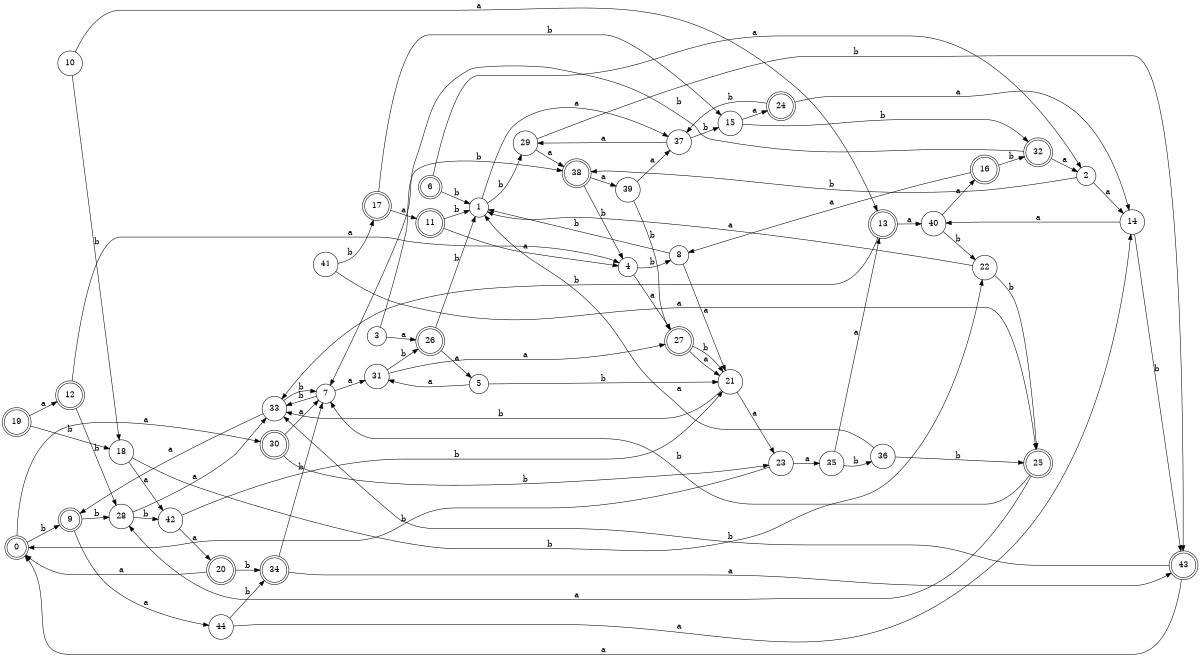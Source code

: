 digraph n36_10 {
__start0 [label="" shape="none"];

rankdir=LR;
size="8,5";

s0 [style="rounded,filled", color="black", fillcolor="white" shape="doublecircle", label="0"];
s1 [style="filled", color="black", fillcolor="white" shape="circle", label="1"];
s2 [style="filled", color="black", fillcolor="white" shape="circle", label="2"];
s3 [style="filled", color="black", fillcolor="white" shape="circle", label="3"];
s4 [style="filled", color="black", fillcolor="white" shape="circle", label="4"];
s5 [style="filled", color="black", fillcolor="white" shape="circle", label="5"];
s6 [style="rounded,filled", color="black", fillcolor="white" shape="doublecircle", label="6"];
s7 [style="filled", color="black", fillcolor="white" shape="circle", label="7"];
s8 [style="filled", color="black", fillcolor="white" shape="circle", label="8"];
s9 [style="rounded,filled", color="black", fillcolor="white" shape="doublecircle", label="9"];
s10 [style="filled", color="black", fillcolor="white" shape="circle", label="10"];
s11 [style="rounded,filled", color="black", fillcolor="white" shape="doublecircle", label="11"];
s12 [style="rounded,filled", color="black", fillcolor="white" shape="doublecircle", label="12"];
s13 [style="rounded,filled", color="black", fillcolor="white" shape="doublecircle", label="13"];
s14 [style="filled", color="black", fillcolor="white" shape="circle", label="14"];
s15 [style="filled", color="black", fillcolor="white" shape="circle", label="15"];
s16 [style="rounded,filled", color="black", fillcolor="white" shape="doublecircle", label="16"];
s17 [style="rounded,filled", color="black", fillcolor="white" shape="doublecircle", label="17"];
s18 [style="filled", color="black", fillcolor="white" shape="circle", label="18"];
s19 [style="rounded,filled", color="black", fillcolor="white" shape="doublecircle", label="19"];
s20 [style="rounded,filled", color="black", fillcolor="white" shape="doublecircle", label="20"];
s21 [style="filled", color="black", fillcolor="white" shape="circle", label="21"];
s22 [style="filled", color="black", fillcolor="white" shape="circle", label="22"];
s23 [style="filled", color="black", fillcolor="white" shape="circle", label="23"];
s24 [style="rounded,filled", color="black", fillcolor="white" shape="doublecircle", label="24"];
s25 [style="rounded,filled", color="black", fillcolor="white" shape="doublecircle", label="25"];
s26 [style="rounded,filled", color="black", fillcolor="white" shape="doublecircle", label="26"];
s27 [style="rounded,filled", color="black", fillcolor="white" shape="doublecircle", label="27"];
s28 [style="filled", color="black", fillcolor="white" shape="circle", label="28"];
s29 [style="filled", color="black", fillcolor="white" shape="circle", label="29"];
s30 [style="rounded,filled", color="black", fillcolor="white" shape="doublecircle", label="30"];
s31 [style="filled", color="black", fillcolor="white" shape="circle", label="31"];
s32 [style="rounded,filled", color="black", fillcolor="white" shape="doublecircle", label="32"];
s33 [style="filled", color="black", fillcolor="white" shape="circle", label="33"];
s34 [style="rounded,filled", color="black", fillcolor="white" shape="doublecircle", label="34"];
s35 [style="filled", color="black", fillcolor="white" shape="circle", label="35"];
s36 [style="filled", color="black", fillcolor="white" shape="circle", label="36"];
s37 [style="filled", color="black", fillcolor="white" shape="circle", label="37"];
s38 [style="rounded,filled", color="black", fillcolor="white" shape="doublecircle", label="38"];
s39 [style="filled", color="black", fillcolor="white" shape="circle", label="39"];
s40 [style="filled", color="black", fillcolor="white" shape="circle", label="40"];
s41 [style="filled", color="black", fillcolor="white" shape="circle", label="41"];
s42 [style="filled", color="black", fillcolor="white" shape="circle", label="42"];
s43 [style="rounded,filled", color="black", fillcolor="white" shape="doublecircle", label="43"];
s44 [style="filled", color="black", fillcolor="white" shape="circle", label="44"];
s0 -> s30 [label="a"];
s0 -> s9 [label="b"];
s1 -> s37 [label="a"];
s1 -> s29 [label="b"];
s2 -> s14 [label="a"];
s2 -> s38 [label="b"];
s3 -> s26 [label="a"];
s3 -> s38 [label="b"];
s4 -> s27 [label="a"];
s4 -> s8 [label="b"];
s5 -> s31 [label="a"];
s5 -> s21 [label="b"];
s6 -> s2 [label="a"];
s6 -> s1 [label="b"];
s7 -> s31 [label="a"];
s7 -> s33 [label="b"];
s8 -> s21 [label="a"];
s8 -> s1 [label="b"];
s9 -> s44 [label="a"];
s9 -> s28 [label="b"];
s10 -> s13 [label="a"];
s10 -> s18 [label="b"];
s11 -> s4 [label="a"];
s11 -> s1 [label="b"];
s12 -> s4 [label="a"];
s12 -> s28 [label="b"];
s13 -> s40 [label="a"];
s13 -> s33 [label="b"];
s14 -> s40 [label="a"];
s14 -> s43 [label="b"];
s15 -> s24 [label="a"];
s15 -> s32 [label="b"];
s16 -> s8 [label="a"];
s16 -> s32 [label="b"];
s17 -> s11 [label="a"];
s17 -> s15 [label="b"];
s18 -> s42 [label="a"];
s18 -> s22 [label="b"];
s19 -> s12 [label="a"];
s19 -> s18 [label="b"];
s20 -> s0 [label="a"];
s20 -> s34 [label="b"];
s21 -> s23 [label="a"];
s21 -> s33 [label="b"];
s22 -> s1 [label="a"];
s22 -> s25 [label="b"];
s23 -> s35 [label="a"];
s23 -> s0 [label="b"];
s24 -> s14 [label="a"];
s24 -> s37 [label="b"];
s25 -> s28 [label="a"];
s25 -> s7 [label="b"];
s26 -> s5 [label="a"];
s26 -> s1 [label="b"];
s27 -> s21 [label="a"];
s27 -> s21 [label="b"];
s28 -> s33 [label="a"];
s28 -> s42 [label="b"];
s29 -> s38 [label="a"];
s29 -> s43 [label="b"];
s30 -> s7 [label="a"];
s30 -> s23 [label="b"];
s31 -> s27 [label="a"];
s31 -> s26 [label="b"];
s32 -> s2 [label="a"];
s32 -> s7 [label="b"];
s33 -> s9 [label="a"];
s33 -> s7 [label="b"];
s34 -> s43 [label="a"];
s34 -> s7 [label="b"];
s35 -> s13 [label="a"];
s35 -> s36 [label="b"];
s36 -> s1 [label="a"];
s36 -> s25 [label="b"];
s37 -> s29 [label="a"];
s37 -> s15 [label="b"];
s38 -> s39 [label="a"];
s38 -> s4 [label="b"];
s39 -> s37 [label="a"];
s39 -> s27 [label="b"];
s40 -> s16 [label="a"];
s40 -> s22 [label="b"];
s41 -> s25 [label="a"];
s41 -> s17 [label="b"];
s42 -> s20 [label="a"];
s42 -> s21 [label="b"];
s43 -> s0 [label="a"];
s43 -> s33 [label="b"];
s44 -> s14 [label="a"];
s44 -> s34 [label="b"];

}